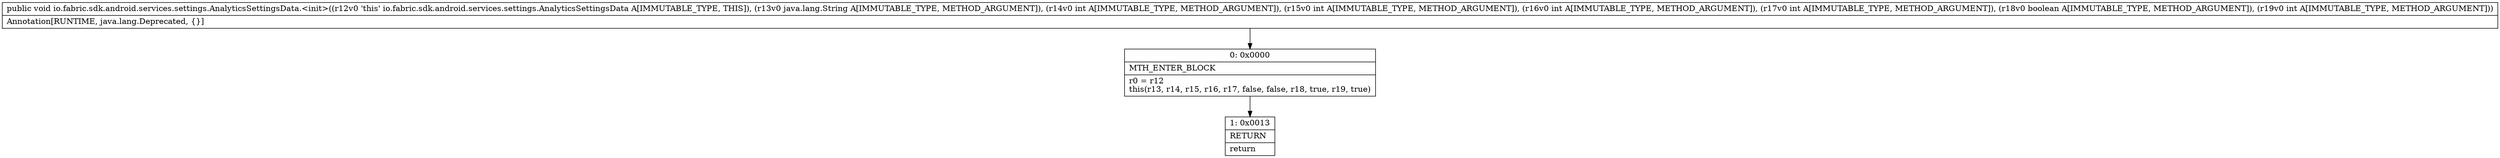 digraph "CFG forio.fabric.sdk.android.services.settings.AnalyticsSettingsData.\<init\>(Ljava\/lang\/String;IIIIZI)V" {
Node_0 [shape=record,label="{0\:\ 0x0000|MTH_ENTER_BLOCK\l|r0 = r12\lthis(r13, r14, r15, r16, r17, false, false, r18, true, r19, true)\l}"];
Node_1 [shape=record,label="{1\:\ 0x0013|RETURN\l|return\l}"];
MethodNode[shape=record,label="{public void io.fabric.sdk.android.services.settings.AnalyticsSettingsData.\<init\>((r12v0 'this' io.fabric.sdk.android.services.settings.AnalyticsSettingsData A[IMMUTABLE_TYPE, THIS]), (r13v0 java.lang.String A[IMMUTABLE_TYPE, METHOD_ARGUMENT]), (r14v0 int A[IMMUTABLE_TYPE, METHOD_ARGUMENT]), (r15v0 int A[IMMUTABLE_TYPE, METHOD_ARGUMENT]), (r16v0 int A[IMMUTABLE_TYPE, METHOD_ARGUMENT]), (r17v0 int A[IMMUTABLE_TYPE, METHOD_ARGUMENT]), (r18v0 boolean A[IMMUTABLE_TYPE, METHOD_ARGUMENT]), (r19v0 int A[IMMUTABLE_TYPE, METHOD_ARGUMENT]))  | Annotation[RUNTIME, java.lang.Deprecated, \{\}]\l}"];
MethodNode -> Node_0;
Node_0 -> Node_1;
}

